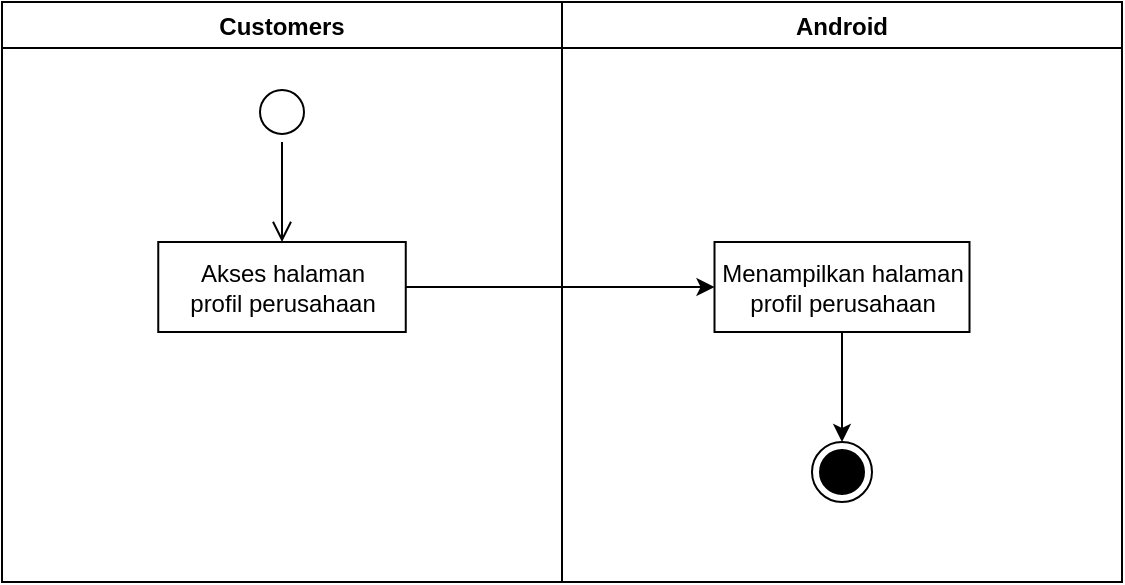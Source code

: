 <mxfile version="20.2.0" type="device"><diagram id="-TVdtwAPfmzh3eyGKz0H" name="Page-1"><mxGraphModel dx="868" dy="393" grid="1" gridSize="10" guides="1" tooltips="1" connect="1" arrows="1" fold="1" page="1" pageScale="1" pageWidth="850" pageHeight="1100" math="0" shadow="0"><root><mxCell id="0"/><mxCell id="1" parent="0"/><mxCell id="0U0QxdbbW-7boTpTMymd-26" value="Android" style="swimlane;fillColor=none;" parent="1" vertex="1"><mxGeometry x="440" y="120" width="280" height="290" as="geometry"/></mxCell><mxCell id="0U0QxdbbW-7boTpTMymd-43" style="edgeStyle=orthogonalEdgeStyle;rounded=0;orthogonalLoop=1;jettySize=auto;html=1;exitX=0.5;exitY=1;exitDx=0;exitDy=0;entryX=0.5;entryY=0;entryDx=0;entryDy=0;" parent="0U0QxdbbW-7boTpTMymd-26" source="0U0QxdbbW-7boTpTMymd-27" target="0U0QxdbbW-7boTpTMymd-28" edge="1"><mxGeometry relative="1" as="geometry"/></mxCell><mxCell id="0U0QxdbbW-7boTpTMymd-27" value="Menampilkan halaman&lt;br&gt;profil perusahaan" style="html=1;strokeColor=#000000;fillColor=default;" parent="0U0QxdbbW-7boTpTMymd-26" vertex="1"><mxGeometry x="76.25" y="120" width="127.5" height="45" as="geometry"/></mxCell><mxCell id="0U0QxdbbW-7boTpTMymd-28" value="" style="ellipse;html=1;shape=endState;fillColor=#000000;strokeColor=#000000;" parent="0U0QxdbbW-7boTpTMymd-26" vertex="1"><mxGeometry x="125" y="220" width="30" height="30" as="geometry"/></mxCell><mxCell id="0U0QxdbbW-7boTpTMymd-34" value="Customers" style="swimlane;fillColor=none;startSize=23;" parent="1" vertex="1"><mxGeometry x="160" y="120" width="280" height="290" as="geometry"/></mxCell><mxCell id="0U0QxdbbW-7boTpTMymd-35" value="" style="ellipse;html=1;shape=startState;fillColor=default;strokeColor=#000000;" parent="0U0QxdbbW-7boTpTMymd-34" vertex="1"><mxGeometry x="125" y="40" width="30" height="30" as="geometry"/></mxCell><mxCell id="0U0QxdbbW-7boTpTMymd-36" value="" style="edgeStyle=orthogonalEdgeStyle;html=1;verticalAlign=bottom;endArrow=open;endSize=8;strokeColor=#000000;rounded=0;" parent="0U0QxdbbW-7boTpTMymd-34" source="0U0QxdbbW-7boTpTMymd-35" edge="1"><mxGeometry relative="1" as="geometry"><mxPoint x="140" y="120" as="targetPoint"/></mxGeometry></mxCell><mxCell id="0U0QxdbbW-7boTpTMymd-37" value="Akses halaman&lt;br&gt;profil perusahaan" style="html=1;strokeColor=#000000;fillColor=default;" parent="0U0QxdbbW-7boTpTMymd-34" vertex="1"><mxGeometry x="78.13" y="120" width="123.75" height="45" as="geometry"/></mxCell><mxCell id="0U0QxdbbW-7boTpTMymd-42" style="edgeStyle=orthogonalEdgeStyle;rounded=0;orthogonalLoop=1;jettySize=auto;html=1;exitX=1;exitY=0.5;exitDx=0;exitDy=0;entryX=0;entryY=0.5;entryDx=0;entryDy=0;" parent="1" source="0U0QxdbbW-7boTpTMymd-37" target="0U0QxdbbW-7boTpTMymd-27" edge="1"><mxGeometry relative="1" as="geometry"/></mxCell></root></mxGraphModel></diagram></mxfile>